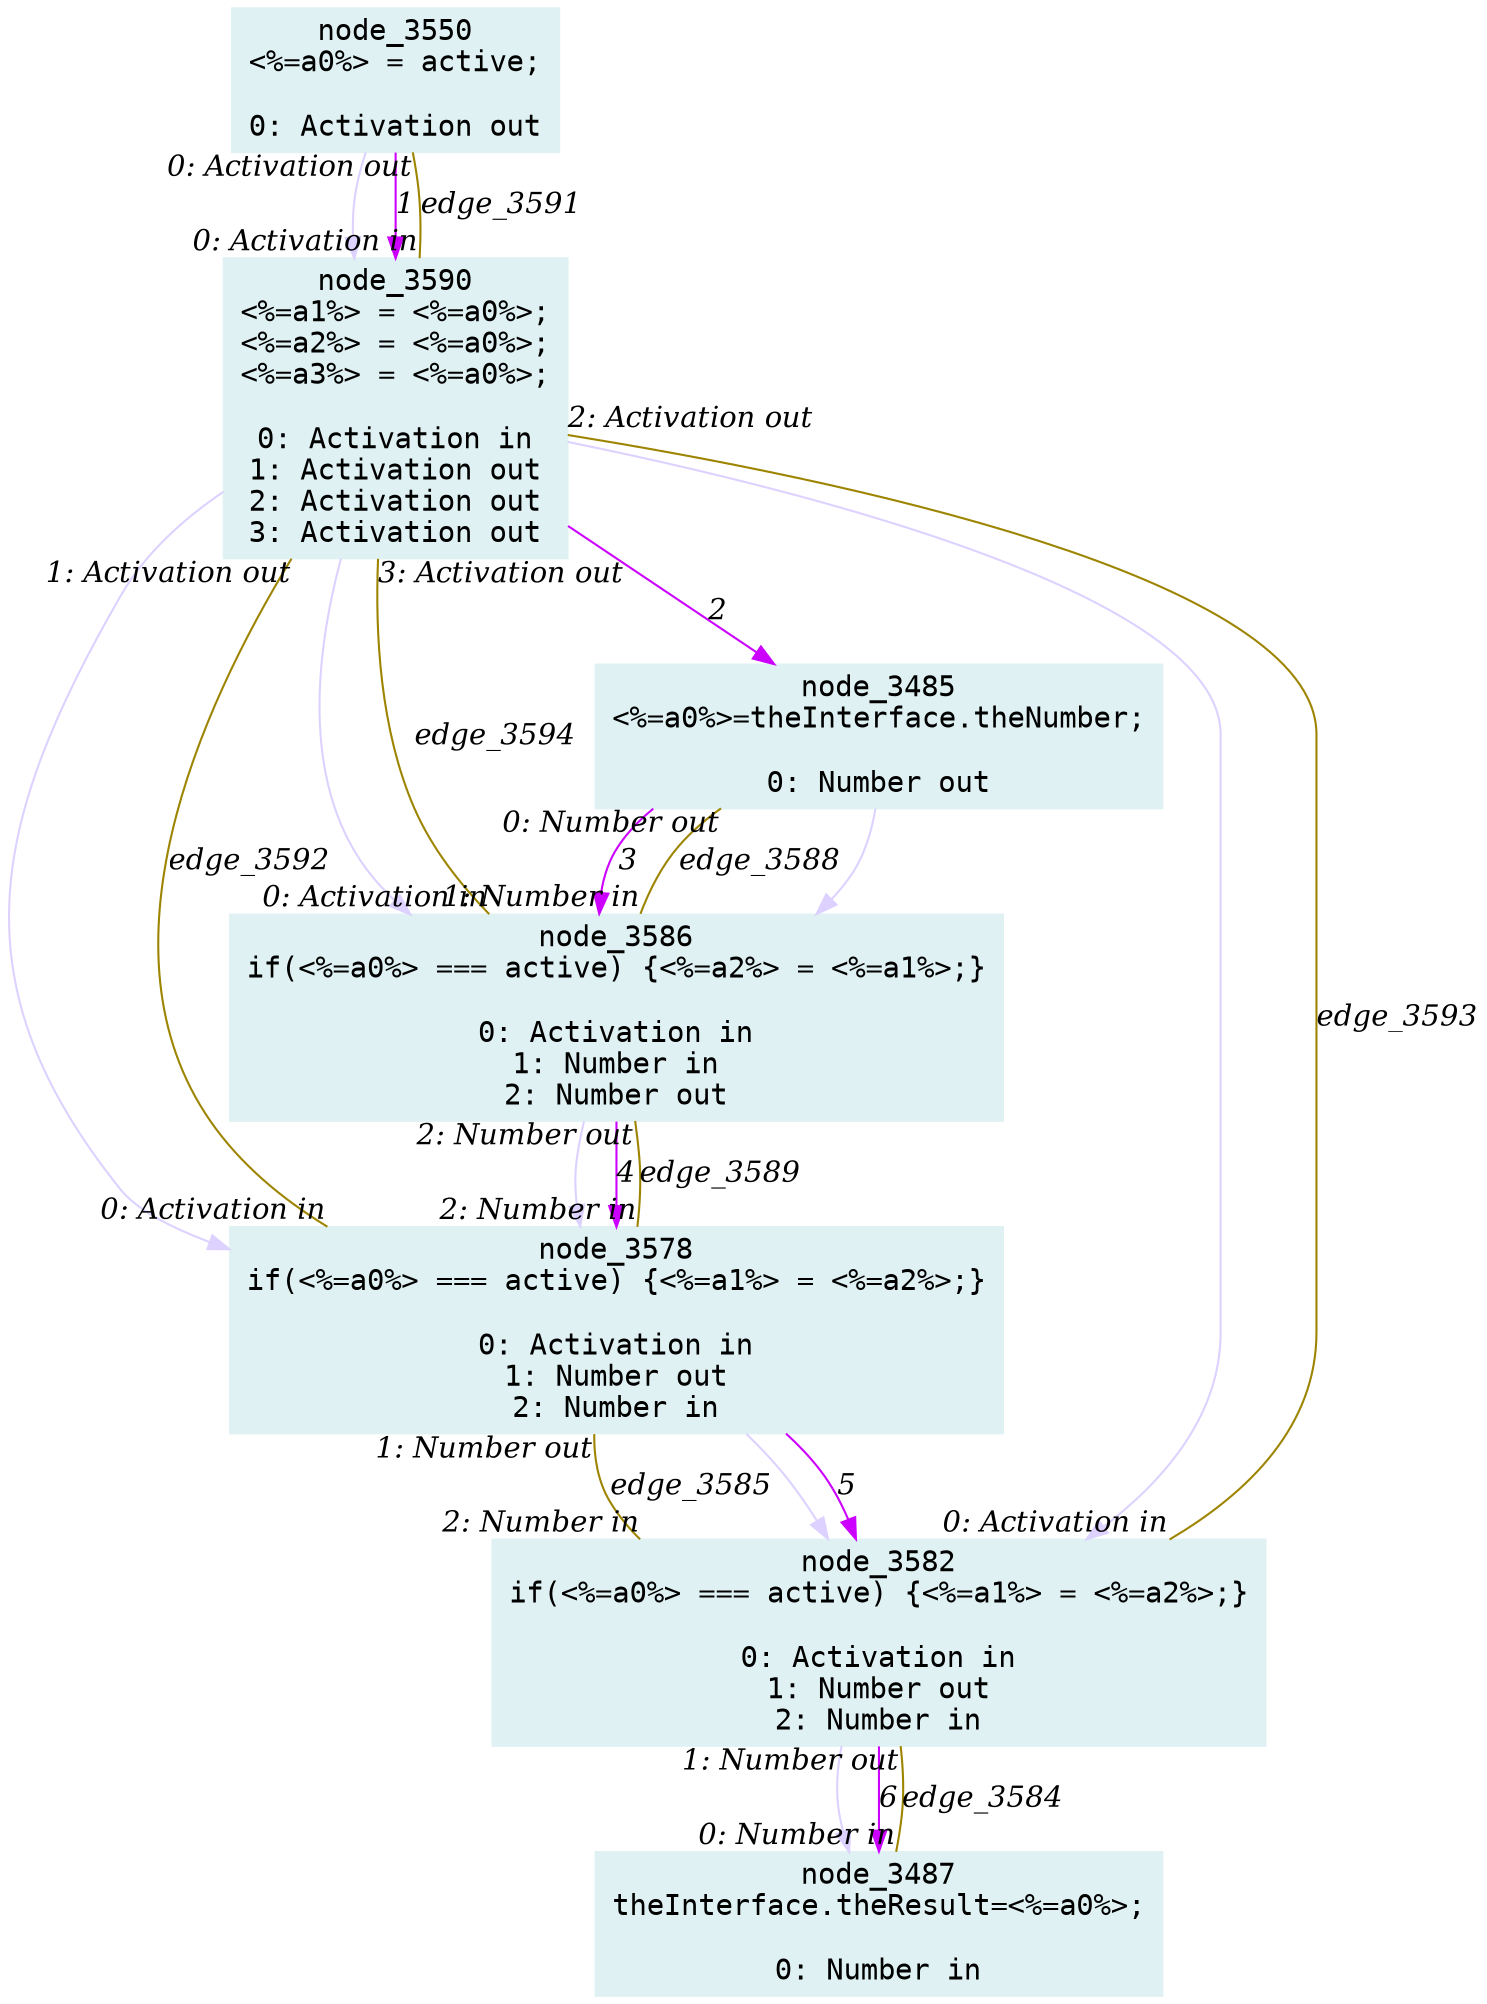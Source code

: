 digraph g{node_3485 [shape="box", style="filled", color="#dff1f2", fontname="Courier", label="node_3485
<%=a0%>=theInterface.theNumber;

0: Number out" ]
node_3487 [shape="box", style="filled", color="#dff1f2", fontname="Courier", label="node_3487
theInterface.theResult=<%=a0%>;

0: Number in" ]
node_3550 [shape="box", style="filled", color="#dff1f2", fontname="Courier", label="node_3550
<%=a0%> = active;

0: Activation out" ]
node_3578 [shape="box", style="filled", color="#dff1f2", fontname="Courier", label="node_3578
if(<%=a0%> === active) {<%=a1%> = <%=a2%>;}

0: Activation in
1: Number out
2: Number in" ]
node_3582 [shape="box", style="filled", color="#dff1f2", fontname="Courier", label="node_3582
if(<%=a0%> === active) {<%=a1%> = <%=a2%>;}

0: Activation in
1: Number out
2: Number in" ]
node_3586 [shape="box", style="filled", color="#dff1f2", fontname="Courier", label="node_3586
if(<%=a0%> === active) {<%=a2%> = <%=a1%>;}

0: Activation in
1: Number in
2: Number out" ]
node_3590 [shape="box", style="filled", color="#dff1f2", fontname="Courier", label="node_3590
<%=a1%> = <%=a0%>;
<%=a2%> = <%=a0%>;
<%=a3%> = <%=a0%>;

0: Activation in
1: Activation out
2: Activation out
3: Activation out" ]
node_3582 -> node_3487 [dir=forward, arrowHead=normal, fontname="Times-Italic", arrowsize=1, color="#ddd2ff", label="",  headlabel="", taillabel="" ]
node_3578 -> node_3582 [dir=forward, arrowHead=normal, fontname="Times-Italic", arrowsize=1, color="#ddd2ff", label="",  headlabel="", taillabel="" ]
node_3586 -> node_3578 [dir=forward, arrowHead=normal, fontname="Times-Italic", arrowsize=1, color="#ddd2ff", label="",  headlabel="", taillabel="" ]
node_3485 -> node_3586 [dir=forward, arrowHead=normal, fontname="Times-Italic", arrowsize=1, color="#ddd2ff", label="",  headlabel="", taillabel="" ]
node_3590 -> node_3578 [dir=forward, arrowHead=normal, fontname="Times-Italic", arrowsize=1, color="#ddd2ff", label="",  headlabel="", taillabel="" ]
node_3590 -> node_3582 [dir=forward, arrowHead=normal, fontname="Times-Italic", arrowsize=1, color="#ddd2ff", label="",  headlabel="", taillabel="" ]
node_3590 -> node_3586 [dir=forward, arrowHead=normal, fontname="Times-Italic", arrowsize=1, color="#ddd2ff", label="",  headlabel="", taillabel="" ]
node_3550 -> node_3590 [dir=forward, arrowHead=normal, fontname="Times-Italic", arrowsize=1, color="#ddd2ff", label="",  headlabel="", taillabel="" ]
node_3550 -> node_3590 [dir=forward, arrowHead=normal, fontname="Times-Italic", arrowsize=1, color="#cc00ff", label="1",  headlabel="", taillabel="" ]
node_3590 -> node_3485 [dir=forward, arrowHead=normal, fontname="Times-Italic", arrowsize=1, color="#cc00ff", label="2",  headlabel="", taillabel="" ]
node_3485 -> node_3586 [dir=forward, arrowHead=normal, fontname="Times-Italic", arrowsize=1, color="#cc00ff", label="3",  headlabel="", taillabel="" ]
node_3586 -> node_3578 [dir=forward, arrowHead=normal, fontname="Times-Italic", arrowsize=1, color="#cc00ff", label="4",  headlabel="", taillabel="" ]
node_3578 -> node_3582 [dir=forward, arrowHead=normal, fontname="Times-Italic", arrowsize=1, color="#cc00ff", label="5",  headlabel="", taillabel="" ]
node_3582 -> node_3487 [dir=forward, arrowHead=normal, fontname="Times-Italic", arrowsize=1, color="#cc00ff", label="6",  headlabel="", taillabel="" ]
node_3582 -> node_3487 [dir=none, arrowHead=none, fontname="Times-Italic", arrowsize=1, color="#9d8400", label="edge_3584",  headlabel="0: Number in", taillabel="1: Number out" ]
node_3582 -> node_3578 [dir=none, arrowHead=none, fontname="Times-Italic", arrowsize=1, color="#9d8400", label="edge_3585",  headlabel="1: Number out", taillabel="2: Number in" ]
node_3586 -> node_3485 [dir=none, arrowHead=none, fontname="Times-Italic", arrowsize=1, color="#9d8400", label="edge_3588",  headlabel="0: Number out", taillabel="1: Number in" ]
node_3586 -> node_3578 [dir=none, arrowHead=none, fontname="Times-Italic", arrowsize=1, color="#9d8400", label="edge_3589",  headlabel="2: Number in", taillabel="2: Number out" ]
node_3550 -> node_3590 [dir=none, arrowHead=none, fontname="Times-Italic", arrowsize=1, color="#9d8400", label="edge_3591",  headlabel="0: Activation in", taillabel="0: Activation out" ]
node_3590 -> node_3578 [dir=none, arrowHead=none, fontname="Times-Italic", arrowsize=1, color="#9d8400", label="edge_3592",  headlabel="0: Activation in", taillabel="1: Activation out" ]
node_3590 -> node_3582 [dir=none, arrowHead=none, fontname="Times-Italic", arrowsize=1, color="#9d8400", label="edge_3593",  headlabel="0: Activation in", taillabel="2: Activation out" ]
node_3590 -> node_3586 [dir=none, arrowHead=none, fontname="Times-Italic", arrowsize=1, color="#9d8400", label="edge_3594",  headlabel="0: Activation in", taillabel="3: Activation out" ]
}